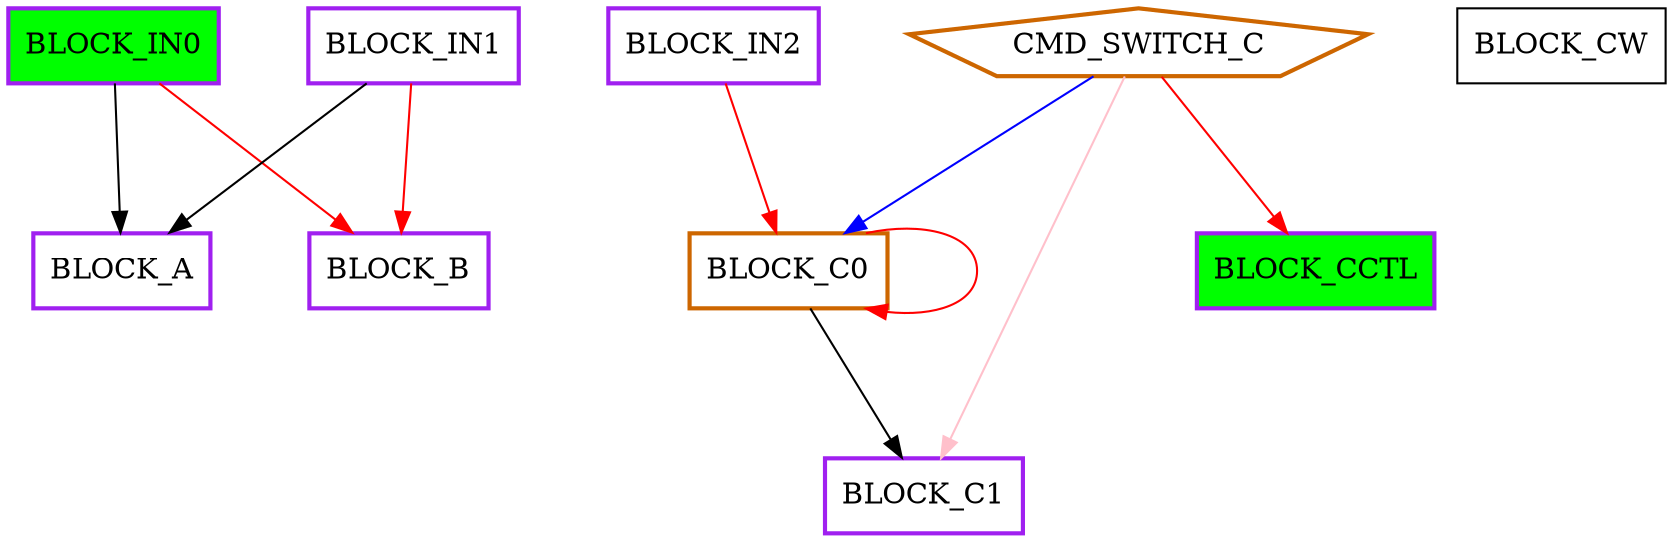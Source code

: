 digraph G {
graph [root="Demo",rankdir   = TB, nodesep           = 0.6, mindist     = 1.0, ranksep = 1.0, overlap = false]
node [style     = "filled", fillcolor = "white", color = "black"]
BLOCK_A[cpu="0", flags="0x0000a007", type="block", tperiod="100000000", pattern="A", patentry="true", patexit="true", beamproc="undefined", bpentry="false", bpexit="false", qlo="false", qhi="false", qil="false", shape     = "rectangle", fillcolor = "white", penwidth=2, color = "darkorange3", penwidth=2, color = "purple"];
BLOCK_B[cpu="0", flags="0x0000a007", type="block", tperiod="100000000", pattern="B", patentry="true", patexit="true", beamproc="undefined", bpentry="false", bpexit="false", qlo="false", qhi="false", qil="false", shape     = "rectangle", fillcolor = "white", penwidth=2, color = "darkorange3", penwidth=2, color = "purple"];
BLOCK_C0[cpu="0", flags="0x00002007", type="block", tperiod="100000", pattern="C", patentry="true", patexit="false", beamproc="undefined", bpentry="false", bpexit="false", qlo="false", qhi="false", qil="false", shape     = "rectangle", fillcolor = "white", penwidth=2, color = "darkorange3"];
BLOCK_C1[cpu="0", flags="0x00008007", type="block", tperiod="100000", pattern="C", patentry="false", patexit="true", beamproc="undefined", bpentry="false", bpexit="false", qlo="false", qhi="false", qil="false", shape     = "rectangle", fillcolor = "white", penwidth=2, color = "purple"];
BLOCK_CW[cpu="0", flags="0x00000007", type="block", tperiod="1000", pattern="C", patentry="false", patexit="false", beamproc="undefined", bpentry="false", bpexit="false", qlo="false", qhi="false", qil="false", shape     = "rectangle", fillcolor = "white"];
BLOCK_IN0[cpu="0", flags="0x0070a107", type="block", tperiod="100000000", pattern="IN0", patentry="true", patexit="true", beamproc="undefined", bpentry="false", bpexit="false", qlo="true", qhi="true", qil="true", shape     = "rectangle", fillcolor = "green", penwidth=2, color = "darkorange3", penwidth=2, color = "purple"];
BLOCK_IN1[cpu="0", flags="0x0070a007", type="block", tperiod="100000000", pattern="IN1", patentry="true", patexit="true", beamproc="undefined", bpentry="false", bpexit="false", qlo="true", qhi="true", qil="true", shape     = "rectangle", fillcolor = "white", penwidth=2, color = "darkorange3", penwidth=2, color = "purple"];
BLOCK_IN2[cpu="0", flags="0x0070a007", type="block", tperiod="100000000", pattern="IN2", patentry="true", patexit="true", beamproc="undefined", bpentry="false", bpexit="false", qlo="true", qhi="true", qil="true", shape     = "rectangle", fillcolor = "white", penwidth=2, color = "darkorange3", penwidth=2, color = "purple"];
BLOCK_CCTL[cpu="1", flags="0x00008107", type="block", tperiod="1000000000", pattern="D", patentry="false", patexit="true", beamproc="undefined", bpentry="false", bpexit="false", qlo="false", qhi="false", qil="false", shape     = "rectangle", fillcolor = "green", penwidth=2, color = "purple"];
CMD_SWITCH_C[cpu="1", flags="0x00002011", type="switch", toffs="0", pattern="D", patentry="true", patexit="false", beamproc="undefined", bpentry="false", bpexit="false", shape     = "pentagon", fillcolor = "white", penwidth=2, color = "darkorange3"];
CMD_SWITCH_C->BLOCK_CCTL [type="defdst", color     = "red"];
CMD_SWITCH_C->BLOCK_C0 [type="target", color     = "blue"];
CMD_SWITCH_C->BLOCK_C1 [type="switchdst", color     = "pink"];
BLOCK_C0->BLOCK_C0 [type="defdst", color     = "red"];
BLOCK_C0->BLOCK_C1 [type="altdst", color     = "black"];
BLOCK_IN0->BLOCK_A [type="altdst", color     = "black"];
BLOCK_IN0->BLOCK_B [type="defdst", color     = "red"];
BLOCK_IN1->BLOCK_B [type="defdst", color     = "red"];
BLOCK_IN1->BLOCK_A [type="altdst", color     = "black"];
BLOCK_IN2->BLOCK_C0 [type="defdst", color     = "red"];
}
